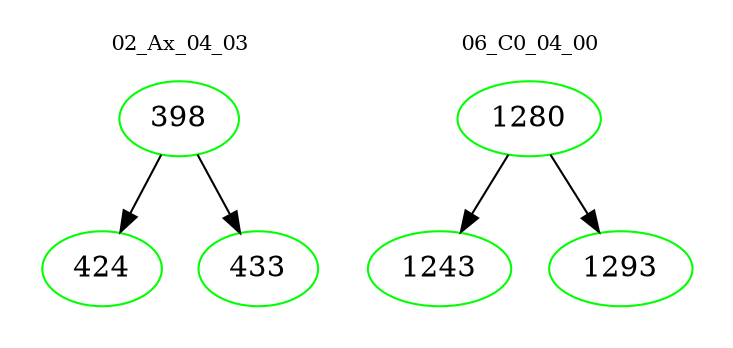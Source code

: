 digraph{
subgraph cluster_0 {
color = white
label = "02_Ax_04_03";
fontsize=10;
T0_398 [label="398", color="green"]
T0_398 -> T0_424 [color="black"]
T0_424 [label="424", color="green"]
T0_398 -> T0_433 [color="black"]
T0_433 [label="433", color="green"]
}
subgraph cluster_1 {
color = white
label = "06_C0_04_00";
fontsize=10;
T1_1280 [label="1280", color="green"]
T1_1280 -> T1_1243 [color="black"]
T1_1243 [label="1243", color="green"]
T1_1280 -> T1_1293 [color="black"]
T1_1293 [label="1293", color="green"]
}
}
